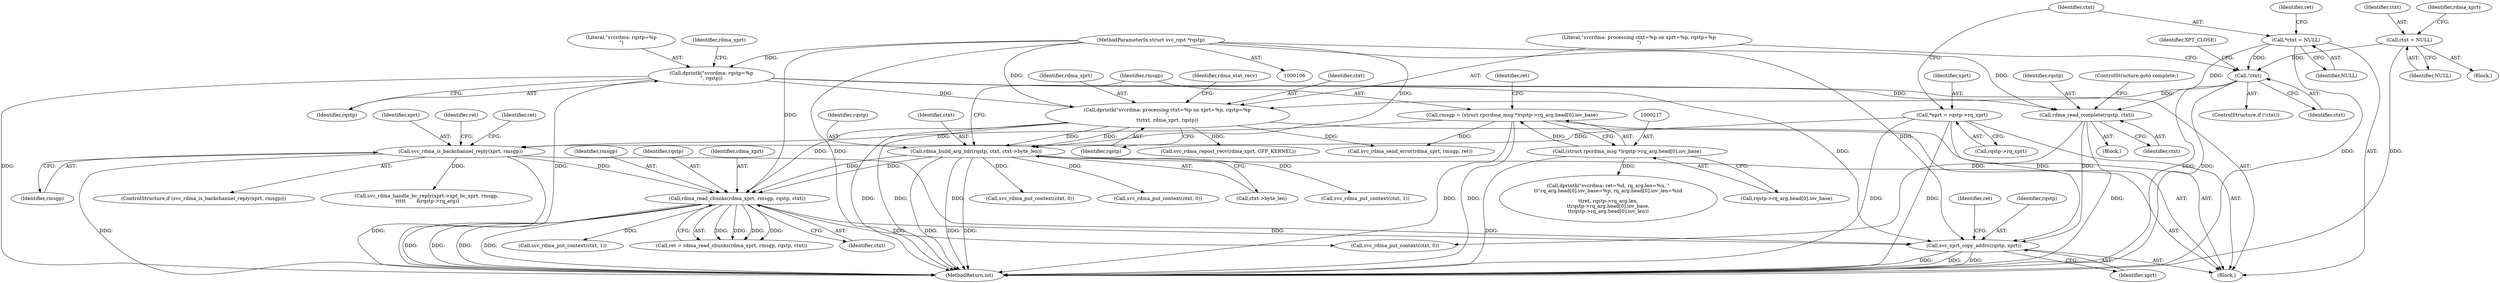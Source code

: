 digraph "1_linux_c70422f760c120480fee4de6c38804c72aa26bc1_30@API" {
"1000360" [label="(Call,svc_xprt_copy_addrs(rqstp, xprt))"];
"1000124" [label="(Call,dprintk(\"svcrdma: rqstp=%p\n\", rqstp))"];
"1000107" [label="(MethodParameterIn,struct svc_rqst *rqstp)"];
"1000275" [label="(Call,rdma_read_chunks(rdma_xprt, rmsgp, rqstp, ctxt))"];
"1000200" [label="(Call,dprintk(\"svcrdma: processing ctxt=%p on xprt=%p, rqstp=%p\n\",\n\t\tctxt, rdma_xprt, rqstp))"];
"1000188" [label="(Call,!ctxt)"];
"1000116" [label="(Call,*ctxt = NULL)"];
"1000179" [label="(Call,ctxt = NULL)"];
"1000250" [label="(Call,svc_rdma_is_backchannel_reply(xprt, rmsgp))"];
"1000110" [label="(Call,*xprt = rqstp->rq_xprt)"];
"1000214" [label="(Call,rmsgp = (struct rpcrdma_msg *)rqstp->rq_arg.head[0].iov_base)"];
"1000216" [label="(Call,(struct rpcrdma_msg *)rqstp->rq_arg.head[0].iov_base)"];
"1000208" [label="(Call,rdma_build_arg_xdr(rqstp, ctxt, ctxt->byte_len))"];
"1000150" [label="(Call,rdma_read_complete(rqstp, ctxt))"];
"1000187" [label="(ControlStructure,if (!ctxt))"];
"1000379" [label="(Call,svc_rdma_put_context(ctxt, 1))"];
"1000360" [label="(Call,svc_xprt_copy_addrs(rqstp, xprt))"];
"1000130" [label="(Identifier,rdma_xprt)"];
"1000249" [label="(ControlStructure,if (svc_rdma_is_backchannel_reply(xprt, rmsgp)))"];
"1000256" [label="(Call,svc_rdma_handle_bc_reply(xprt->xpt_bc_xprt, rmsgp,\n \t\t\t\t\t       &rqstp->rq_arg))"];
"1000203" [label="(Identifier,rdma_xprt)"];
"1000277" [label="(Identifier,rmsgp)"];
"1000185" [label="(Identifier,rdma_xprt)"];
"1000209" [label="(Identifier,rqstp)"];
"1000193" [label="(Identifier,XPT_CLOSE)"];
"1000278" [label="(Identifier,rqstp)"];
"1000370" [label="(Call,svc_rdma_put_context(ctxt, 0))"];
"1000189" [label="(Identifier,ctxt)"];
"1000265" [label="(Call,svc_rdma_put_context(ctxt, 0))"];
"1000329" [label="(Call,dprintk(\"svcrdma: ret=%d, rq_arg.len=%u, \"\n\t\t\"rq_arg.head[0].iov_base=%p, rq_arg.head[0].iov_len=%zd\n\",\n\t\tret, rqstp->rq_arg.len,\n\t\trqstp->rq_arg.head[0].iov_base,\n\t\trqstp->rq_arg.head[0].iov_len))"];
"1000150" [label="(Call,rdma_read_complete(rqstp, ctxt))"];
"1000122" [label="(Identifier,ret)"];
"1000364" [label="(Identifier,ret)"];
"1000204" [label="(Identifier,rqstp)"];
"1000250" [label="(Call,svc_rdma_is_backchannel_reply(xprt, rmsgp))"];
"1000218" [label="(Call,rqstp->rq_arg.head[0].iov_base)"];
"1000124" [label="(Call,dprintk(\"svcrdma: rqstp=%p\n\", rqstp))"];
"1000275" [label="(Call,rdma_read_chunks(rdma_xprt, rmsgp, rqstp, ctxt))"];
"1000273" [label="(Call,ret = rdma_read_chunks(rdma_xprt, rmsgp, rqstp, ctxt))"];
"1000152" [label="(Identifier,ctxt)"];
"1000126" [label="(Identifier,rqstp)"];
"1000181" [label="(Identifier,NULL)"];
"1000116" [label="(Call,*ctxt = NULL)"];
"1000325" [label="(Call,svc_rdma_put_context(ctxt, 0))"];
"1000180" [label="(Identifier,ctxt)"];
"1000118" [label="(Identifier,NULL)"];
"1000292" [label="(Call,svc_rdma_put_context(ctxt, 1))"];
"1000125" [label="(Literal,\"svcrdma: rqstp=%p\n\")"];
"1000214" [label="(Call,rmsgp = (struct rpcrdma_msg *)rqstp->rq_arg.head[0].iov_base)"];
"1000117" [label="(Identifier,ctxt)"];
"1000252" [label="(Identifier,rmsgp)"];
"1000111" [label="(Identifier,xprt)"];
"1000108" [label="(Block,)"];
"1000384" [label="(Call,svc_rdma_repost_recv(rdma_xprt, GFP_KERNEL))"];
"1000255" [label="(Identifier,ret)"];
"1000208" [label="(Call,rdma_build_arg_xdr(rqstp, ctxt, ctxt->byte_len))"];
"1000276" [label="(Identifier,rdma_xprt)"];
"1000387" [label="(MethodReturn,int)"];
"1000362" [label="(Identifier,xprt)"];
"1000151" [label="(Identifier,rqstp)"];
"1000188" [label="(Call,!ctxt)"];
"1000112" [label="(Call,rqstp->rq_xprt)"];
"1000139" [label="(Block,)"];
"1000169" [label="(Block,)"];
"1000211" [label="(Call,ctxt->byte_len)"];
"1000274" [label="(Identifier,ret)"];
"1000153" [label="(ControlStructure,goto complete;)"];
"1000207" [label="(Identifier,rdma_stat_recv)"];
"1000251" [label="(Identifier,xprt)"];
"1000179" [label="(Call,ctxt = NULL)"];
"1000110" [label="(Call,*xprt = rqstp->rq_xprt)"];
"1000216" [label="(Call,(struct rpcrdma_msg *)rqstp->rq_arg.head[0].iov_base)"];
"1000279" [label="(Identifier,ctxt)"];
"1000107" [label="(MethodParameterIn,struct svc_rqst *rqstp)"];
"1000215" [label="(Identifier,rmsgp)"];
"1000202" [label="(Identifier,ctxt)"];
"1000361" [label="(Identifier,rqstp)"];
"1000201" [label="(Literal,\"svcrdma: processing ctxt=%p on xprt=%p, rqstp=%p\n\")"];
"1000366" [label="(Call,svc_rdma_send_error(rdma_xprt, rmsgp, ret))"];
"1000200" [label="(Call,dprintk(\"svcrdma: processing ctxt=%p on xprt=%p, rqstp=%p\n\",\n\t\tctxt, rdma_xprt, rqstp))"];
"1000210" [label="(Identifier,ctxt)"];
"1000228" [label="(Identifier,ret)"];
"1000360" -> "1000108"  [label="AST: "];
"1000360" -> "1000362"  [label="CFG: "];
"1000361" -> "1000360"  [label="AST: "];
"1000362" -> "1000360"  [label="AST: "];
"1000364" -> "1000360"  [label="CFG: "];
"1000360" -> "1000387"  [label="DDG: "];
"1000360" -> "1000387"  [label="DDG: "];
"1000360" -> "1000387"  [label="DDG: "];
"1000124" -> "1000360"  [label="DDG: "];
"1000275" -> "1000360"  [label="DDG: "];
"1000150" -> "1000360"  [label="DDG: "];
"1000107" -> "1000360"  [label="DDG: "];
"1000250" -> "1000360"  [label="DDG: "];
"1000110" -> "1000360"  [label="DDG: "];
"1000124" -> "1000108"  [label="AST: "];
"1000124" -> "1000126"  [label="CFG: "];
"1000125" -> "1000124"  [label="AST: "];
"1000126" -> "1000124"  [label="AST: "];
"1000130" -> "1000124"  [label="CFG: "];
"1000124" -> "1000387"  [label="DDG: "];
"1000124" -> "1000387"  [label="DDG: "];
"1000107" -> "1000124"  [label="DDG: "];
"1000124" -> "1000150"  [label="DDG: "];
"1000124" -> "1000200"  [label="DDG: "];
"1000107" -> "1000106"  [label="AST: "];
"1000107" -> "1000387"  [label="DDG: "];
"1000107" -> "1000150"  [label="DDG: "];
"1000107" -> "1000200"  [label="DDG: "];
"1000107" -> "1000208"  [label="DDG: "];
"1000107" -> "1000275"  [label="DDG: "];
"1000275" -> "1000273"  [label="AST: "];
"1000275" -> "1000279"  [label="CFG: "];
"1000276" -> "1000275"  [label="AST: "];
"1000277" -> "1000275"  [label="AST: "];
"1000278" -> "1000275"  [label="AST: "];
"1000279" -> "1000275"  [label="AST: "];
"1000273" -> "1000275"  [label="CFG: "];
"1000275" -> "1000387"  [label="DDG: "];
"1000275" -> "1000387"  [label="DDG: "];
"1000275" -> "1000387"  [label="DDG: "];
"1000275" -> "1000387"  [label="DDG: "];
"1000275" -> "1000273"  [label="DDG: "];
"1000275" -> "1000273"  [label="DDG: "];
"1000275" -> "1000273"  [label="DDG: "];
"1000275" -> "1000273"  [label="DDG: "];
"1000200" -> "1000275"  [label="DDG: "];
"1000250" -> "1000275"  [label="DDG: "];
"1000208" -> "1000275"  [label="DDG: "];
"1000208" -> "1000275"  [label="DDG: "];
"1000275" -> "1000292"  [label="DDG: "];
"1000275" -> "1000325"  [label="DDG: "];
"1000200" -> "1000108"  [label="AST: "];
"1000200" -> "1000204"  [label="CFG: "];
"1000201" -> "1000200"  [label="AST: "];
"1000202" -> "1000200"  [label="AST: "];
"1000203" -> "1000200"  [label="AST: "];
"1000204" -> "1000200"  [label="AST: "];
"1000207" -> "1000200"  [label="CFG: "];
"1000200" -> "1000387"  [label="DDG: "];
"1000200" -> "1000387"  [label="DDG: "];
"1000188" -> "1000200"  [label="DDG: "];
"1000200" -> "1000208"  [label="DDG: "];
"1000200" -> "1000208"  [label="DDG: "];
"1000200" -> "1000366"  [label="DDG: "];
"1000200" -> "1000384"  [label="DDG: "];
"1000188" -> "1000187"  [label="AST: "];
"1000188" -> "1000189"  [label="CFG: "];
"1000189" -> "1000188"  [label="AST: "];
"1000193" -> "1000188"  [label="CFG: "];
"1000201" -> "1000188"  [label="CFG: "];
"1000188" -> "1000387"  [label="DDG: "];
"1000188" -> "1000387"  [label="DDG: "];
"1000116" -> "1000188"  [label="DDG: "];
"1000179" -> "1000188"  [label="DDG: "];
"1000116" -> "1000108"  [label="AST: "];
"1000116" -> "1000118"  [label="CFG: "];
"1000117" -> "1000116"  [label="AST: "];
"1000118" -> "1000116"  [label="AST: "];
"1000122" -> "1000116"  [label="CFG: "];
"1000116" -> "1000387"  [label="DDG: "];
"1000116" -> "1000150"  [label="DDG: "];
"1000179" -> "1000169"  [label="AST: "];
"1000179" -> "1000181"  [label="CFG: "];
"1000180" -> "1000179"  [label="AST: "];
"1000181" -> "1000179"  [label="AST: "];
"1000185" -> "1000179"  [label="CFG: "];
"1000179" -> "1000387"  [label="DDG: "];
"1000250" -> "1000249"  [label="AST: "];
"1000250" -> "1000252"  [label="CFG: "];
"1000251" -> "1000250"  [label="AST: "];
"1000252" -> "1000250"  [label="AST: "];
"1000255" -> "1000250"  [label="CFG: "];
"1000274" -> "1000250"  [label="CFG: "];
"1000250" -> "1000387"  [label="DDG: "];
"1000250" -> "1000387"  [label="DDG: "];
"1000110" -> "1000250"  [label="DDG: "];
"1000214" -> "1000250"  [label="DDG: "];
"1000250" -> "1000256"  [label="DDG: "];
"1000110" -> "1000108"  [label="AST: "];
"1000110" -> "1000112"  [label="CFG: "];
"1000111" -> "1000110"  [label="AST: "];
"1000112" -> "1000110"  [label="AST: "];
"1000117" -> "1000110"  [label="CFG: "];
"1000110" -> "1000387"  [label="DDG: "];
"1000110" -> "1000387"  [label="DDG: "];
"1000214" -> "1000108"  [label="AST: "];
"1000214" -> "1000216"  [label="CFG: "];
"1000215" -> "1000214"  [label="AST: "];
"1000216" -> "1000214"  [label="AST: "];
"1000228" -> "1000214"  [label="CFG: "];
"1000214" -> "1000387"  [label="DDG: "];
"1000214" -> "1000387"  [label="DDG: "];
"1000216" -> "1000214"  [label="DDG: "];
"1000214" -> "1000366"  [label="DDG: "];
"1000216" -> "1000218"  [label="CFG: "];
"1000217" -> "1000216"  [label="AST: "];
"1000218" -> "1000216"  [label="AST: "];
"1000216" -> "1000387"  [label="DDG: "];
"1000216" -> "1000329"  [label="DDG: "];
"1000208" -> "1000108"  [label="AST: "];
"1000208" -> "1000211"  [label="CFG: "];
"1000209" -> "1000208"  [label="AST: "];
"1000210" -> "1000208"  [label="AST: "];
"1000211" -> "1000208"  [label="AST: "];
"1000215" -> "1000208"  [label="CFG: "];
"1000208" -> "1000387"  [label="DDG: "];
"1000208" -> "1000387"  [label="DDG: "];
"1000208" -> "1000387"  [label="DDG: "];
"1000208" -> "1000265"  [label="DDG: "];
"1000208" -> "1000370"  [label="DDG: "];
"1000208" -> "1000379"  [label="DDG: "];
"1000150" -> "1000139"  [label="AST: "];
"1000150" -> "1000152"  [label="CFG: "];
"1000151" -> "1000150"  [label="AST: "];
"1000152" -> "1000150"  [label="AST: "];
"1000153" -> "1000150"  [label="CFG: "];
"1000150" -> "1000387"  [label="DDG: "];
"1000150" -> "1000325"  [label="DDG: "];
}

